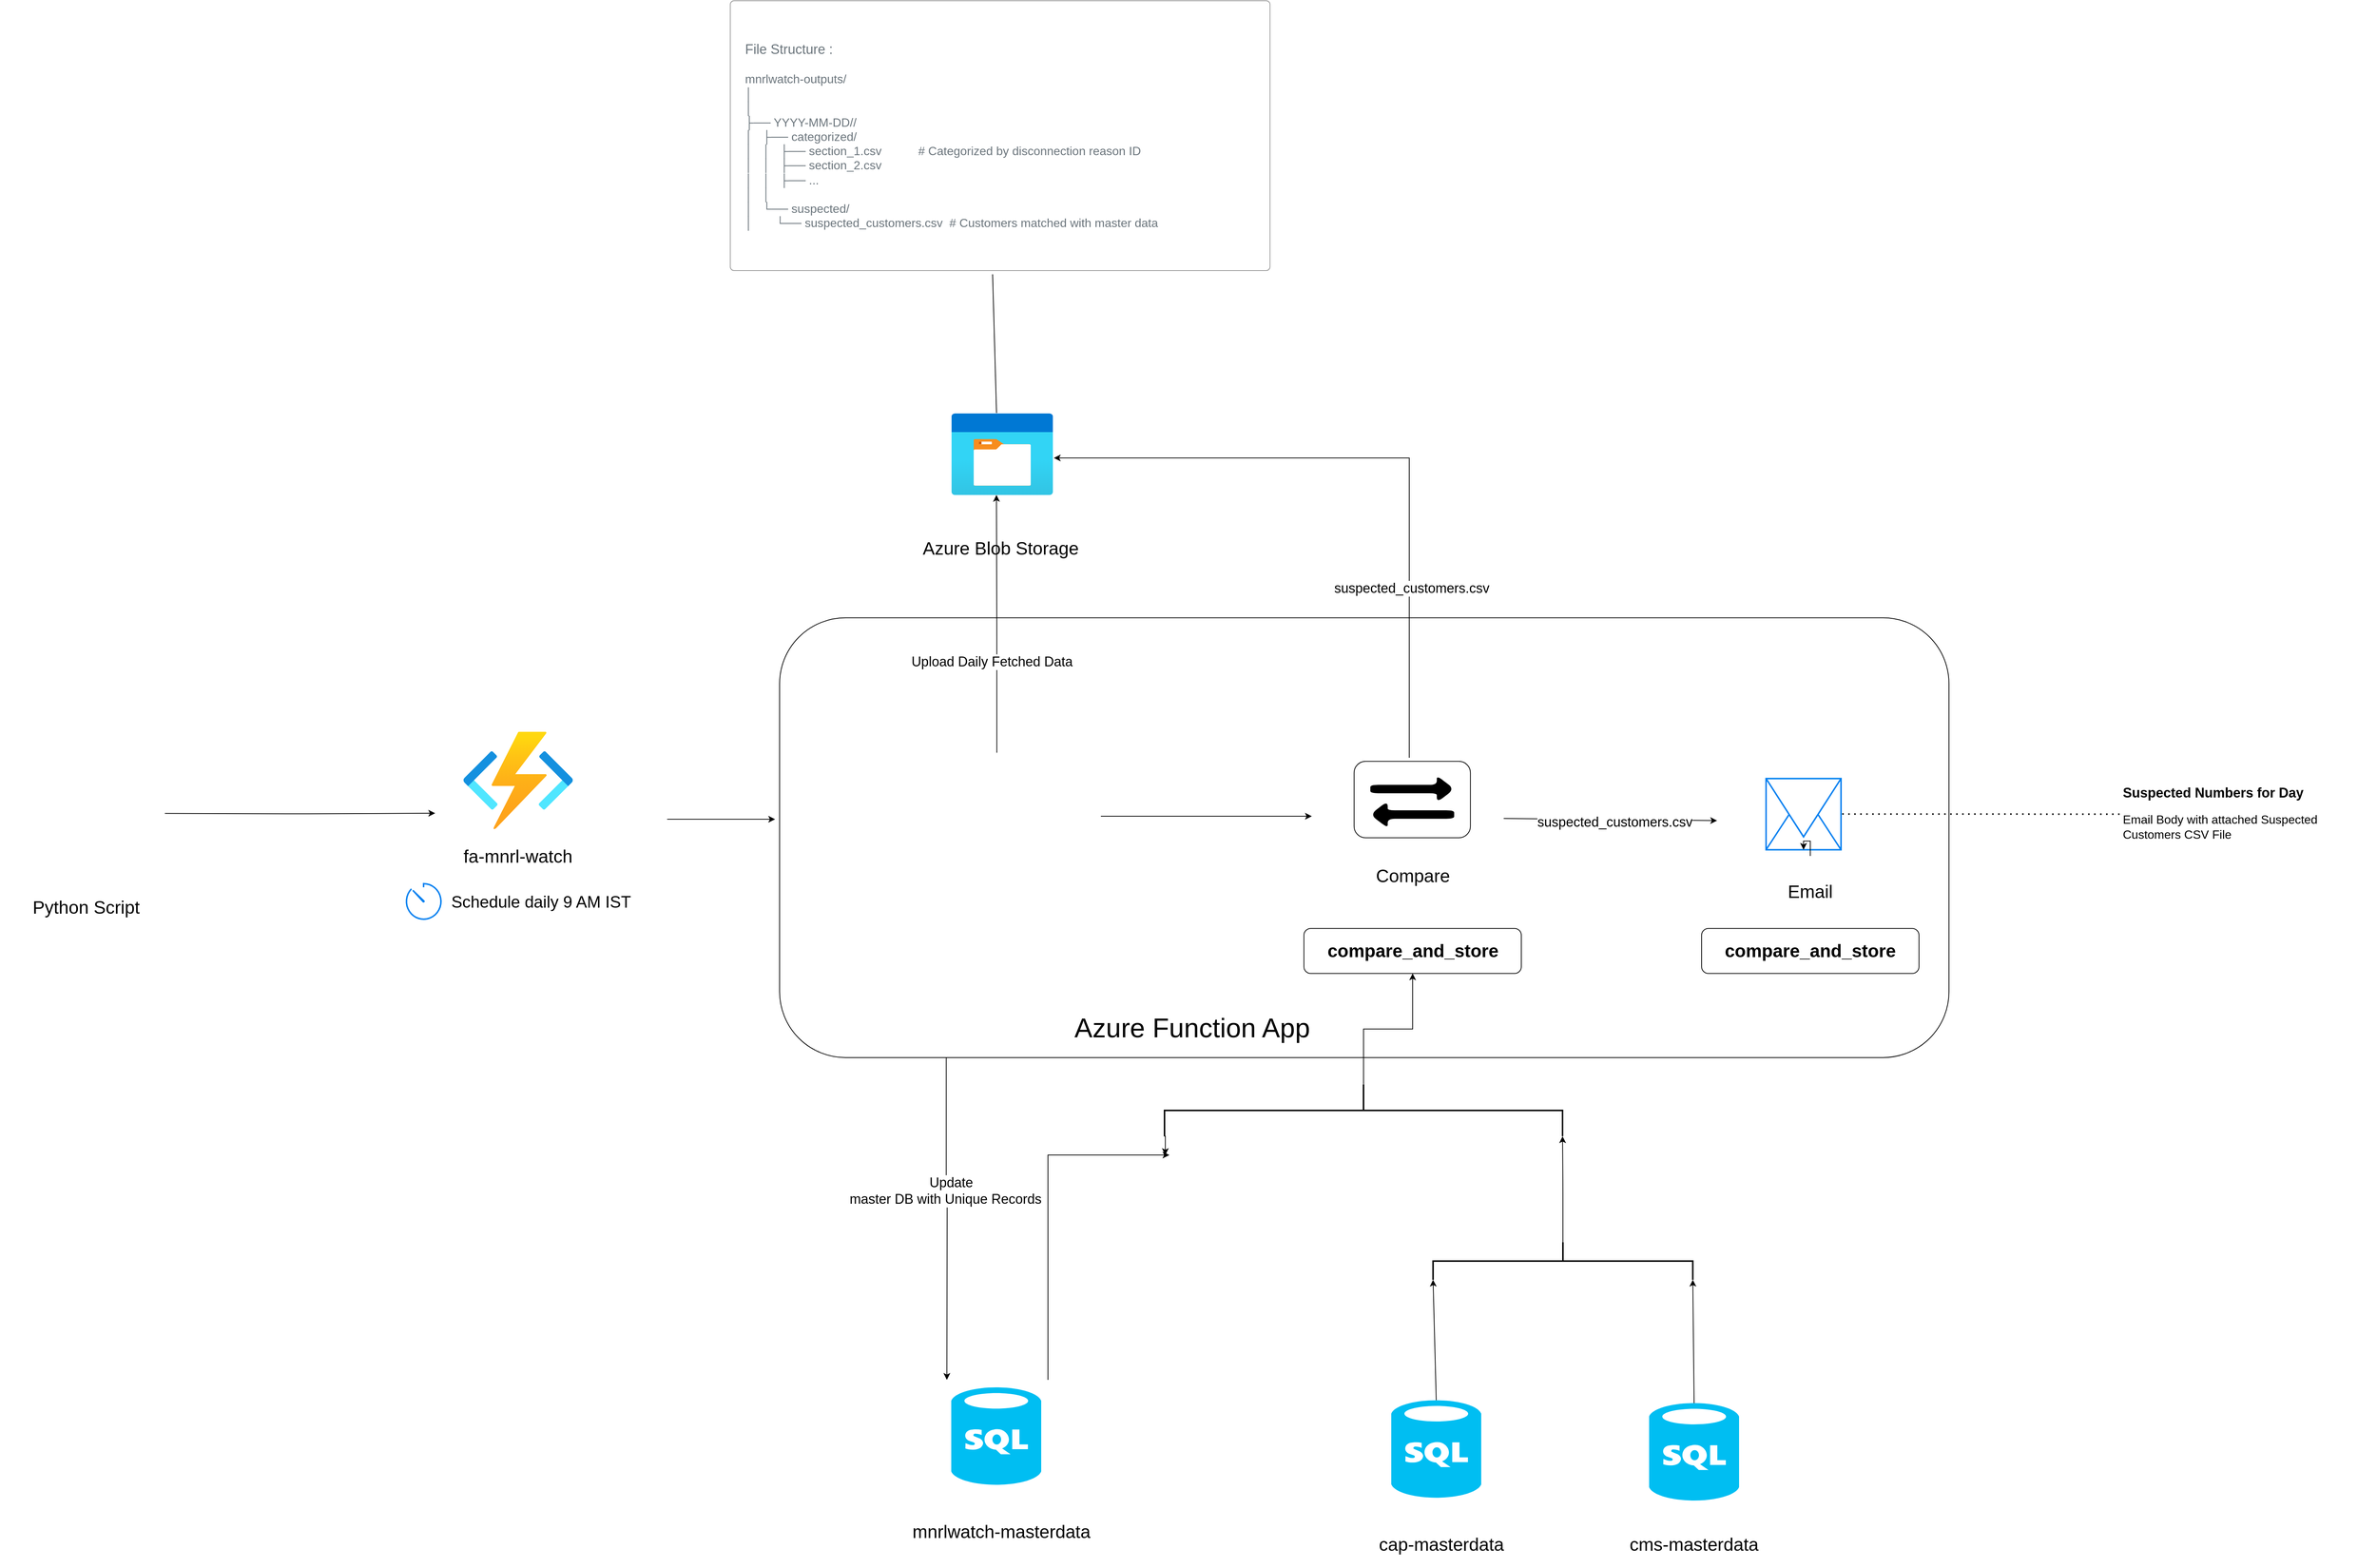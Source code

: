 <mxfile version="28.0.4">
  <diagram name="Page-1" id="LotdtbK56M1U0fD4xoZM">
    <mxGraphModel dx="3096" dy="3620" grid="1" gridSize="10" guides="1" tooltips="1" connect="1" arrows="1" fold="1" page="1" pageScale="1" pageWidth="850" pageHeight="1100" math="0" shadow="0">
      <root>
        <mxCell id="0" />
        <mxCell id="1" parent="0" />
        <mxCell id="mIL93Vf3M8vq30EBRDWd-26" value="" style="group;rounded=1;" parent="1" vertex="1" connectable="0">
          <mxGeometry x="1670" y="368.2" width="252" height="212.8" as="geometry" />
        </mxCell>
        <mxCell id="A0rfGZy11yUYFwmw5L6u-42" value="" style="strokeWidth=2;html=1;shape=mxgraph.flowchart.annotation_2;align=left;labelPosition=right;pointerEvents=1;rotation=90;rounded=1;" parent="mIL93Vf3M8vq30EBRDWd-26" vertex="1">
          <mxGeometry x="100" y="-150" width="50" height="346.5" as="geometry" />
        </mxCell>
        <mxCell id="mIL93Vf3M8vq30EBRDWd-27" value="" style="group;rounded=1;" parent="1" vertex="1" connectable="0">
          <mxGeometry x="1507" y="587.2" width="252" height="212.8" as="geometry" />
        </mxCell>
        <mxCell id="mIL93Vf3M8vq30EBRDWd-28" value="" style="verticalLabelPosition=bottom;html=1;verticalAlign=top;align=center;strokeColor=none;fillColor=#00BEF2;shape=mxgraph.azure.sql_database;rounded=1;" parent="mIL93Vf3M8vq30EBRDWd-27" vertex="1">
          <mxGeometry x="59" y="-10" width="120" height="130" as="geometry" />
        </mxCell>
        <mxCell id="mIL93Vf3M8vq30EBRDWd-29" value="&lt;span style=&quot;font-size: 24px;&quot;&gt;cap-masterdata&lt;/span&gt;" style="text;html=1;align=center;verticalAlign=middle;whiteSpace=wrap;rounded=1;" parent="mIL93Vf3M8vq30EBRDWd-27" vertex="1">
          <mxGeometry y="152.8" width="252" height="60" as="geometry" />
        </mxCell>
        <mxCell id="A0rfGZy11yUYFwmw5L6u-1" value="" style="group;rounded=1;" parent="1" vertex="1" connectable="0">
          <mxGeometry x="-290" y="-292.25" width="230" height="240.0" as="geometry" />
        </mxCell>
        <mxCell id="mIL93Vf3M8vq30EBRDWd-34" value="" style="group;rounded=1;" parent="A0rfGZy11yUYFwmw5L6u-1" vertex="1" connectable="0">
          <mxGeometry width="230" height="193.548" as="geometry" />
        </mxCell>
        <mxCell id="mIL93Vf3M8vq30EBRDWd-6" value="" style="shape=image;html=1;verticalAlign=top;verticalLabelPosition=bottom;labelBackgroundColor=#ffffff;imageAspect=0;aspect=fixed;image=https://cdn0.iconfinder.com/data/icons/long-shadow-web-icons/512/python-128.png;rounded=1;" parent="mIL93Vf3M8vq30EBRDWd-34" vertex="1">
          <mxGeometry x="50.483" y="19.998" width="129.032" height="129.032" as="geometry" />
        </mxCell>
        <mxCell id="mIL93Vf3M8vq30EBRDWd-32" value="&lt;font style=&quot;font-size: 24px;&quot;&gt;Python Script&lt;/font&gt;" style="text;html=1;align=center;verticalAlign=middle;whiteSpace=wrap;rounded=1;" parent="A0rfGZy11yUYFwmw5L6u-1" vertex="1">
          <mxGeometry y="183.548" width="230" height="56.452" as="geometry" />
        </mxCell>
        <mxCell id="A0rfGZy11yUYFwmw5L6u-4" value="" style="group;rounded=1;" parent="1" vertex="1" connectable="0">
          <mxGeometry x="898.63" y="-286.75" width="1411.37" height="406.75" as="geometry" />
        </mxCell>
        <mxCell id="mIL93Vf3M8vq30EBRDWd-19" value="" style="aspect=fixed;html=1;dashed=0;whitespace=wrap;verticalLabelPosition=bottom;verticalAlign=top;fillColor=#2875E2;strokeColor=#ffffff;points=[[0.005,0.63,0],[0.1,0.2,0],[0.9,0.2,0],[0.5,0,0],[0.995,0.63,0],[0.72,0.99,0],[0.5,1,0],[0.28,0.99,0]];shape=mxgraph.kubernetes.icon2;kubernetesLabel=1;prIcon=api;rounded=1;" parent="A0rfGZy11yUYFwmw5L6u-4" vertex="1">
          <mxGeometry x="71.93" width="138.53" height="133" as="geometry" />
        </mxCell>
        <mxCell id="mIL93Vf3M8vq30EBRDWd-20" value="&lt;font style=&quot;font-size: 24px;&quot;&gt;MNRL GOV API&lt;/font&gt;" style="text;html=1;align=center;verticalAlign=middle;whiteSpace=wrap;rounded=1;" parent="A0rfGZy11yUYFwmw5L6u-4" vertex="1">
          <mxGeometry y="46.75" width="280" height="224" as="geometry" />
        </mxCell>
        <mxCell id="65zSUhwhdI0BgLda2XyE-30" style="edgeStyle=orthogonalEdgeStyle;rounded=0;orthogonalLoop=1;jettySize=auto;html=1;exitX=0.25;exitY=1;exitDx=0;exitDy=0;" parent="A0rfGZy11yUYFwmw5L6u-4" source="65zSUhwhdI0BgLda2XyE-1" edge="1">
          <mxGeometry relative="1" as="geometry">
            <mxPoint x="74.513" y="836.75" as="targetPoint" />
          </mxGeometry>
        </mxCell>
        <mxCell id="65zSUhwhdI0BgLda2XyE-34" value="&lt;font style=&quot;font-size: 18px;&quot;&gt;&amp;nbsp;Update&lt;br style=&quot;&quot;&gt;master DB with Unique Records&amp;nbsp;&amp;nbsp;&lt;/font&gt;" style="edgeLabel;html=1;align=center;verticalAlign=middle;resizable=0;points=[];" parent="65zSUhwhdI0BgLda2XyE-30" vertex="1" connectable="0">
          <mxGeometry x="0.061" y="2" relative="1" as="geometry">
            <mxPoint as="offset" />
          </mxGeometry>
        </mxCell>
        <mxCell id="65zSUhwhdI0BgLda2XyE-1" value="&lt;font style=&quot;font-size: 24px;&quot;&gt;&lt;b&gt;fetch_and_append&lt;/b&gt;&lt;/font&gt;" style="rounded=1;whiteSpace=wrap;html=1;" parent="A0rfGZy11yUYFwmw5L6u-4" vertex="1">
          <mxGeometry x="1.2" y="240" width="290" height="60" as="geometry" />
        </mxCell>
        <mxCell id="qwGAWuC8RizYIpr113MT-21" value="" style="rounded=1;whiteSpace=wrap;html=1;fillColor=light-dark(#FFFFFF,transparent);" vertex="1" parent="A0rfGZy11yUYFwmw5L6u-4">
          <mxGeometry x="-148.63" y="-180" width="1560" height="586.75" as="geometry" />
        </mxCell>
        <mxCell id="A0rfGZy11yUYFwmw5L6u-5" value="" style="group;rounded=1;" parent="1" vertex="1" connectable="0">
          <mxGeometry x="872" y="-740" width="350" height="230.0" as="geometry" />
        </mxCell>
        <mxCell id="mIL93Vf3M8vq30EBRDWd-46" value="" style="image;aspect=fixed;html=1;points=[];align=center;fontSize=12;image=img/lib/azure2/general/Storage_Container.svg;rounded=1;" parent="A0rfGZy11yUYFwmw5L6u-5" vertex="1">
          <mxGeometry x="107.31" width="135.38" height="110" as="geometry" />
        </mxCell>
        <mxCell id="mIL93Vf3M8vq30EBRDWd-47" value="&lt;font style=&quot;font-size: 24px;&quot;&gt;Azure Blob Storage&lt;/font&gt;" style="text;html=1;align=center;verticalAlign=middle;whiteSpace=wrap;rounded=1;" parent="A0rfGZy11yUYFwmw5L6u-5" vertex="1">
          <mxGeometry x="-2" y="140.001" width="350" height="81.429" as="geometry" />
        </mxCell>
        <mxCell id="A0rfGZy11yUYFwmw5L6u-9" value="" style="group;rounded=1;" parent="1" vertex="1" connectable="0">
          <mxGeometry x="1429" y="-275.25" width="330" height="283" as="geometry" />
        </mxCell>
        <mxCell id="A0rfGZy11yUYFwmw5L6u-12" value="" style="group;rounded=1;" parent="A0rfGZy11yUYFwmw5L6u-9" vertex="1" connectable="0">
          <mxGeometry width="330" height="283" as="geometry" />
        </mxCell>
        <mxCell id="mIL93Vf3M8vq30EBRDWd-40" value="" style="rounded=1;whiteSpace=wrap;html=1;fillColor=light-dark(#FFFFFF,transparent);" parent="A0rfGZy11yUYFwmw5L6u-12" vertex="1">
          <mxGeometry x="87.421" width="155.159" height="102.0" as="geometry" />
        </mxCell>
        <mxCell id="mIL93Vf3M8vq30EBRDWd-42" value="&lt;font style=&quot;font-size: 24px;&quot;&gt;Compare&lt;/font&gt;" style="text;html=1;align=center;verticalAlign=middle;whiteSpace=wrap;rounded=1;container=0;" parent="A0rfGZy11yUYFwmw5L6u-12" vertex="1">
          <mxGeometry x="0.5" y="113.0" width="330" height="80" as="geometry" />
        </mxCell>
        <mxCell id="mIL93Vf3M8vq30EBRDWd-39" value="" style="shape=singleArrow;whiteSpace=wrap;html=1;fillColor=light-dark(#000000,#FFFFFF);rounded=1;" parent="A0rfGZy11yUYFwmw5L6u-12" vertex="1">
          <mxGeometry x="109.586" y="19.997" width="110.828" height="34" as="geometry" />
        </mxCell>
        <mxCell id="mIL93Vf3M8vq30EBRDWd-38" value="" style="shape=singleArrow;direction=west;whiteSpace=wrap;html=1;fillColor=light-dark(#000000,#FFFFFF);rounded=1;" parent="A0rfGZy11yUYFwmw5L6u-12" vertex="1">
          <mxGeometry x="109.586" y="54" width="110.828" height="34" as="geometry" />
        </mxCell>
        <mxCell id="65zSUhwhdI0BgLda2XyE-16" value="&lt;span style=&quot;font-size: 24px;&quot;&gt;&lt;b&gt;compare_and_store&lt;/b&gt;&lt;/span&gt;" style="rounded=1;whiteSpace=wrap;html=1;" parent="A0rfGZy11yUYFwmw5L6u-12" vertex="1">
          <mxGeometry x="20.5" y="223" width="290" height="60" as="geometry" />
        </mxCell>
        <mxCell id="A0rfGZy11yUYFwmw5L6u-13" value="&lt;font style=&quot;font-size: 18px;&quot;&gt;File Structure :&amp;nbsp;&lt;/font&gt;&lt;div&gt;&lt;font size=&quot;3&quot; style=&quot;&quot;&gt;&lt;div style=&quot;&quot;&gt;&lt;br&gt;&lt;div style=&quot;&quot;&gt;mnrlwatch-outputs/&lt;/div&gt;&lt;div style=&quot;&quot;&gt;│&lt;/div&gt;&lt;div style=&quot;&quot;&gt;│&lt;/div&gt;&lt;div style=&quot;&quot;&gt;├── YYYY-MM-DD//&lt;/div&gt;&lt;div style=&quot;&quot;&gt;│&amp;nbsp; &amp;nbsp;├── categorized/&lt;/div&gt;&lt;div style=&quot;&quot;&gt;│&amp;nbsp; &amp;nbsp;│&amp;nbsp; &amp;nbsp;├── section_1.csv&amp;nbsp; &amp;nbsp; &amp;nbsp; &amp;nbsp; &amp;nbsp; &amp;nbsp;# Categorized by disconnection reason ID&lt;/div&gt;&lt;div style=&quot;&quot;&gt;│&amp;nbsp; &amp;nbsp;│&amp;nbsp; &amp;nbsp;├── section_2.csv&lt;/div&gt;&lt;div style=&quot;&quot;&gt;│&amp;nbsp; &amp;nbsp;│&amp;nbsp; &amp;nbsp;├── ...&lt;/div&gt;&lt;div style=&quot;&quot;&gt;│&amp;nbsp; &amp;nbsp;│&lt;/div&gt;&lt;div style=&quot;&quot;&gt;│&amp;nbsp; &amp;nbsp;└── suspected/&lt;/div&gt;&lt;div style=&quot;&quot;&gt;│&amp;nbsp; &amp;nbsp; &amp;nbsp; &amp;nbsp;└── suspected_customers.csv&amp;nbsp; # Customers matched with master data&lt;/div&gt;&lt;/div&gt;&lt;/font&gt;&lt;/div&gt;" style="html=1;shadow=0;dashed=0;shape=mxgraph.bootstrap.rrect;rSize=5;strokeColor=#999999;strokeWidth=1;fillColor=#FFFFFF;fontColor=#6C767D;whiteSpace=wrap;align=left;verticalAlign=middle;spacingLeft=10;fontSize=14;spacing=10;rounded=1;" parent="1" vertex="1">
          <mxGeometry x="684.23" y="-1290" width="720" height="360" as="geometry" />
        </mxCell>
        <mxCell id="A0rfGZy11yUYFwmw5L6u-24" style="edgeStyle=orthogonalEdgeStyle;rounded=1;orthogonalLoop=1;jettySize=auto;html=1;exitX=1;exitY=0.5;exitDx=0;exitDy=0;" parent="1" edge="1">
          <mxGeometry relative="1" as="geometry">
            <mxPoint x="290.48" y="-206" as="targetPoint" />
            <mxPoint x="-70.004" y="-205.736" as="sourcePoint" />
          </mxGeometry>
        </mxCell>
        <mxCell id="A0rfGZy11yUYFwmw5L6u-31" value="" style="endArrow=none;html=1;rounded=1;entryX=0.486;entryY=1.014;entryDx=0;entryDy=0;entryPerimeter=0;exitX=0.444;exitY=0;exitDx=0;exitDy=0;exitPerimeter=0;" parent="1" source="mIL93Vf3M8vq30EBRDWd-46" target="A0rfGZy11yUYFwmw5L6u-13" edge="1">
          <mxGeometry width="50" height="50" relative="1" as="geometry">
            <mxPoint x="1650" y="-770" as="sourcePoint" />
            <mxPoint x="1400" y="-740" as="targetPoint" />
          </mxGeometry>
        </mxCell>
        <mxCell id="A0rfGZy11yUYFwmw5L6u-43" style="edgeStyle=orthogonalEdgeStyle;rounded=1;orthogonalLoop=1;jettySize=auto;html=1;exitX=0;exitY=0.5;exitDx=0;exitDy=0;exitPerimeter=0;entryX=1;entryY=0;entryDx=0;entryDy=0;entryPerimeter=0;" parent="1" source="A0rfGZy11yUYFwmw5L6u-42" target="65zSUhwhdI0BgLda2XyE-24" edge="1">
          <mxGeometry relative="1" as="geometry">
            <mxPoint x="1600" y="130" as="targetPoint" />
          </mxGeometry>
        </mxCell>
        <mxCell id="A0rfGZy11yUYFwmw5L6u-51" value="" style="group;rounded=1;" parent="1" vertex="1" connectable="0">
          <mxGeometry x="1930" y="-252.25" width="350" height="200" as="geometry" />
        </mxCell>
        <mxCell id="A0rfGZy11yUYFwmw5L6u-49" value="" style="html=1;verticalLabelPosition=bottom;align=center;labelBackgroundColor=#ffffff;verticalAlign=top;strokeWidth=2;strokeColor=#0080F0;shadow=0;dashed=0;shape=mxgraph.ios7.icons.mail;rounded=1;" parent="A0rfGZy11yUYFwmw5L6u-51" vertex="1">
          <mxGeometry x="136" width="100" height="94.996" as="geometry" />
        </mxCell>
        <mxCell id="qwGAWuC8RizYIpr113MT-12" value="" style="edgeStyle=orthogonalEdgeStyle;rounded=0;orthogonalLoop=1;jettySize=auto;html=1;" edge="1" parent="A0rfGZy11yUYFwmw5L6u-51" source="A0rfGZy11yUYFwmw5L6u-50" target="A0rfGZy11yUYFwmw5L6u-49">
          <mxGeometry relative="1" as="geometry" />
        </mxCell>
        <mxCell id="A0rfGZy11yUYFwmw5L6u-50" value="&lt;font style=&quot;font-size: 24px;&quot;&gt;Email&lt;/font&gt;" style="text;html=1;align=center;verticalAlign=middle;whiteSpace=wrap;rounded=1;" parent="A0rfGZy11yUYFwmw5L6u-51" vertex="1">
          <mxGeometry x="20" y="103.308" width="350.0" height="96.692" as="geometry" />
        </mxCell>
        <mxCell id="A0rfGZy11yUYFwmw5L6u-58" value="&lt;h2&gt;&lt;span style=&quot;font-family:&amp;quot;Arial&amp;quot;,sans-serif;mso-fareast-font-family:&amp;quot;Times New Roman&amp;quot;&quot;&gt;&lt;font style=&quot;font-size: 18px;&quot;&gt;Suspected Numbers for Day&lt;/font&gt;&lt;/span&gt;&lt;/h2&gt;&lt;p&gt;&lt;font size=&quot;3&quot;&gt;Email Body with attached Suspected Customers CSV File&amp;nbsp;&lt;/font&gt;&lt;/p&gt;" style="text;html=1;whiteSpace=wrap;overflow=hidden;rounded=0;" parent="1" vertex="1">
          <mxGeometry x="2540" y="-265.5" width="340" height="121.5" as="geometry" />
        </mxCell>
        <mxCell id="A0rfGZy11yUYFwmw5L6u-59" value="" style="endArrow=none;dashed=1;html=1;dashPattern=1 3;strokeWidth=2;rounded=1;exitX=1.016;exitY=0.498;exitDx=0;exitDy=0;exitPerimeter=0;entryX=0;entryY=0.5;entryDx=0;entryDy=0;" parent="1" source="A0rfGZy11yUYFwmw5L6u-49" target="A0rfGZy11yUYFwmw5L6u-58" edge="1">
          <mxGeometry width="50" height="50" relative="1" as="geometry">
            <mxPoint x="2500" y="-10" as="sourcePoint" />
            <mxPoint x="2550" y="-60" as="targetPoint" />
          </mxGeometry>
        </mxCell>
        <mxCell id="A0rfGZy11yUYFwmw5L6u-62" value="" style="group" parent="1" vertex="1" connectable="0">
          <mxGeometry x="220" y="-340" width="360" height="360" as="geometry" />
        </mxCell>
        <mxCell id="A0rfGZy11yUYFwmw5L6u-3" value="" style="group;rounded=1;" parent="A0rfGZy11yUYFwmw5L6u-62" vertex="1" connectable="0">
          <mxGeometry x="10" y="25.25" width="360" height="360" as="geometry" />
        </mxCell>
        <mxCell id="mIL93Vf3M8vq30EBRDWd-17" value="&lt;font style=&quot;font-size: 24px;&quot;&gt;fa-mnrl-watch&lt;/font&gt;" style="text;html=1;align=center;verticalAlign=middle;whiteSpace=wrap;rounded=1;" parent="A0rfGZy11yUYFwmw5L6u-3" vertex="1">
          <mxGeometry y="130" width="342.38" height="72.63" as="geometry" />
        </mxCell>
        <mxCell id="A0rfGZy11yUYFwmw5L6u-2" value="" style="image;aspect=fixed;html=1;points=[];align=center;fontSize=12;image=img/lib/azure2/iot/Function_Apps.svg;rounded=1;" parent="A0rfGZy11yUYFwmw5L6u-3" vertex="1">
          <mxGeometry x="97.52" width="147.34" height="130" as="geometry" />
        </mxCell>
        <mxCell id="A0rfGZy11yUYFwmw5L6u-61" value="" style="group" parent="A0rfGZy11yUYFwmw5L6u-3" vertex="1" connectable="0">
          <mxGeometry x="20" y="202.63" width="340" height="50" as="geometry" />
        </mxCell>
        <mxCell id="A0rfGZy11yUYFwmw5L6u-54" value="&lt;font style=&quot;font-size: 22px;&quot;&gt;Schedule daily 9 AM IST&amp;nbsp;&lt;/font&gt;" style="text;html=1;align=center;verticalAlign=middle;whiteSpace=wrap;rounded=1;" parent="A0rfGZy11yUYFwmw5L6u-61" vertex="1">
          <mxGeometry x="30" y="10" width="310" height="30" as="geometry" />
        </mxCell>
        <mxCell id="A0rfGZy11yUYFwmw5L6u-60" value="" style="html=1;verticalLabelPosition=bottom;align=center;labelBackgroundColor=#ffffff;verticalAlign=top;strokeWidth=2;strokeColor=#0080F0;shadow=0;dashed=0;shape=mxgraph.ios7.icons.gauge;rounded=1;" parent="A0rfGZy11yUYFwmw5L6u-61" vertex="1">
          <mxGeometry width="50" height="50" as="geometry" />
        </mxCell>
        <mxCell id="65zSUhwhdI0BgLda2XyE-3" value="" style="group;rounded=1;" parent="1" vertex="1" connectable="0">
          <mxGeometry x="920" y="570" width="252" height="212.8" as="geometry" />
        </mxCell>
        <mxCell id="65zSUhwhdI0BgLda2XyE-4" value="" style="verticalLabelPosition=bottom;html=1;verticalAlign=top;align=center;strokeColor=none;fillColor=#00BEF2;shape=mxgraph.azure.sql_database;rounded=1;" parent="65zSUhwhdI0BgLda2XyE-3" vertex="1">
          <mxGeometry x="59" y="-10" width="120" height="130" as="geometry" />
        </mxCell>
        <mxCell id="65zSUhwhdI0BgLda2XyE-5" value="&lt;span style=&quot;font-size: 24px;&quot;&gt;mnrlwatch-masterdata&lt;/span&gt;" style="text;html=1;align=center;verticalAlign=middle;whiteSpace=wrap;rounded=1;" parent="65zSUhwhdI0BgLda2XyE-3" vertex="1">
          <mxGeometry y="152.8" width="252" height="60" as="geometry" />
        </mxCell>
        <mxCell id="65zSUhwhdI0BgLda2XyE-8" style="edgeStyle=orthogonalEdgeStyle;rounded=0;orthogonalLoop=1;jettySize=auto;html=1;exitX=0.5;exitY=0;exitDx=0;exitDy=0;exitPerimeter=0;entryX=0.443;entryY=0.994;entryDx=0;entryDy=0;entryPerimeter=0;" parent="1" source="mIL93Vf3M8vq30EBRDWd-19" edge="1" target="mIL93Vf3M8vq30EBRDWd-46">
          <mxGeometry relative="1" as="geometry">
            <mxPoint x="1304.06" y="-474.79" as="sourcePoint" />
            <mxPoint x="1040" y="-610" as="targetPoint" />
          </mxGeometry>
        </mxCell>
        <mxCell id="65zSUhwhdI0BgLda2XyE-41" value="&lt;font style=&quot;font-size: 18px;&quot;&gt;Upload Daily Fetched Data&lt;/font&gt;" style="edgeLabel;html=1;align=center;verticalAlign=middle;resizable=0;points=[];" parent="65zSUhwhdI0BgLda2XyE-8" vertex="1" connectable="0">
          <mxGeometry x="-0.283" y="7" relative="1" as="geometry">
            <mxPoint y="2" as="offset" />
          </mxGeometry>
        </mxCell>
        <mxCell id="65zSUhwhdI0BgLda2XyE-25" style="edgeStyle=orthogonalEdgeStyle;rounded=0;orthogonalLoop=1;jettySize=auto;html=1;exitX=0;exitY=0.5;exitDx=0;exitDy=0;exitPerimeter=0;entryX=0.5;entryY=1;entryDx=0;entryDy=0;" parent="1" source="65zSUhwhdI0BgLda2XyE-24" target="65zSUhwhdI0BgLda2XyE-16" edge="1">
          <mxGeometry relative="1" as="geometry" />
        </mxCell>
        <mxCell id="qwGAWuC8RizYIpr113MT-2" style="edgeStyle=orthogonalEdgeStyle;rounded=0;orthogonalLoop=1;jettySize=auto;html=1;exitX=1;exitY=1;exitDx=0;exitDy=0;exitPerimeter=0;" edge="1" parent="1" source="65zSUhwhdI0BgLda2XyE-24">
          <mxGeometry relative="1" as="geometry">
            <mxPoint x="1264.571" y="250" as="targetPoint" />
          </mxGeometry>
        </mxCell>
        <mxCell id="65zSUhwhdI0BgLda2XyE-24" value="" style="strokeWidth=2;html=1;shape=mxgraph.flowchart.annotation_2;align=left;labelPosition=right;pointerEvents=1;rotation=90;rounded=1;" parent="1" vertex="1">
          <mxGeometry x="1494.5" y="-75" width="69" height="531" as="geometry" />
        </mxCell>
        <mxCell id="mIL93Vf3M8vq30EBRDWd-23" value="" style="verticalLabelPosition=bottom;html=1;verticalAlign=top;align=center;strokeColor=none;fillColor=#00BEF2;shape=mxgraph.azure.sql_database;rounded=1;" parent="1" vertex="1">
          <mxGeometry x="1910" y="581" width="120" height="130" as="geometry" />
        </mxCell>
        <mxCell id="mIL93Vf3M8vq30EBRDWd-24" value="&lt;span style=&quot;font-size: 24px;&quot;&gt;cms-masterdata&lt;/span&gt;" style="text;html=1;align=center;verticalAlign=middle;whiteSpace=wrap;rounded=1;" parent="1" vertex="1">
          <mxGeometry x="1844" y="740" width="252" height="60" as="geometry" />
        </mxCell>
        <mxCell id="65zSUhwhdI0BgLda2XyE-32" value="" style="endArrow=classic;html=1;rounded=0;" parent="1" edge="1">
          <mxGeometry width="50" height="50" relative="1" as="geometry">
            <mxPoint x="1108" y="550" as="sourcePoint" />
            <mxPoint x="1270" y="250" as="targetPoint" />
            <Array as="points">
              <mxPoint x="1108" y="250" />
            </Array>
          </mxGeometry>
        </mxCell>
        <mxCell id="65zSUhwhdI0BgLda2XyE-35" value="" style="endArrow=classic;html=1;rounded=0;exitX=0.5;exitY=0;exitDx=0;exitDy=0;exitPerimeter=0;entryX=1;entryY=1;entryDx=0;entryDy=0;entryPerimeter=0;" parent="1" source="mIL93Vf3M8vq30EBRDWd-28" target="A0rfGZy11yUYFwmw5L6u-42" edge="1">
          <mxGeometry width="50" height="50" relative="1" as="geometry">
            <mxPoint x="1390" y="-120" as="sourcePoint" />
            <mxPoint x="1440" y="-170" as="targetPoint" />
          </mxGeometry>
        </mxCell>
        <mxCell id="65zSUhwhdI0BgLda2XyE-36" value="" style="endArrow=classic;html=1;rounded=0;entryX=1;entryY=0;entryDx=0;entryDy=0;entryPerimeter=0;exitX=0.5;exitY=0;exitDx=0;exitDy=0;exitPerimeter=0;" parent="1" target="A0rfGZy11yUYFwmw5L6u-42" edge="1" source="mIL93Vf3M8vq30EBRDWd-23">
          <mxGeometry width="50" height="50" relative="1" as="geometry">
            <mxPoint x="1942" y="600" as="sourcePoint" />
            <mxPoint x="1941" y="450" as="targetPoint" />
          </mxGeometry>
        </mxCell>
        <mxCell id="65zSUhwhdI0BgLda2XyE-37" value="" style="endArrow=classic;html=1;rounded=0;entryX=1.009;entryY=0.545;entryDx=0;entryDy=0;entryPerimeter=0;" parent="1" target="mIL93Vf3M8vq30EBRDWd-46" edge="1">
          <mxGeometry width="50" height="50" relative="1" as="geometry">
            <mxPoint x="1590" y="-280" as="sourcePoint" />
            <mxPoint x="1440" y="-460" as="targetPoint" />
            <Array as="points">
              <mxPoint x="1590" y="-680" />
            </Array>
          </mxGeometry>
        </mxCell>
        <mxCell id="65zSUhwhdI0BgLda2XyE-38" value="&lt;span style=&quot;color: rgba(0, 0, 0, 0); font-family: monospace; font-size: 0px; text-align: start; background-color: rgb(27, 29, 30);&quot;&gt;%3CmxGraphModel%3E%3Croot%3E%3CmxCell%20id%3D%220%22%2F%3E%3CmxCell%20id%3D%221%22%20parent%3D%220%22%2F%3E%3CmxCell%20id%3D%222%22%20value%3D%22%26lt%3Bspan%20style%3D%26quot%3Bfont-size%3A%2018px%3B%26quot%3B%26gt%3Bsuspected_customers.csv%26lt%3B%2Fspan%26gt%3B%22%20style%3D%22edgeLabel%3Bhtml%3D1%3Balign%3Dcenter%3BverticalAlign%3Dmiddle%3Bresizable%3D0%3Bpoints%3D%5B%5D%3Brounded%3D1%3B%22%20vertex%3D%221%22%20connectable%3D%220%22%20parent%3D%221%22%3E%3CmxGeometry%20x%3D%222135.0%22%20y%3D%22-455.286%22%20as%3D%22geometry%22%2F%3E%3C%2FmxCell%3E%3C%2Froot%3E%3C%2FmxGraphModel%3ESus&lt;/span&gt;" style="edgeLabel;html=1;align=center;verticalAlign=middle;resizable=0;points=[];" parent="65zSUhwhdI0BgLda2XyE-37" vertex="1" connectable="0">
          <mxGeometry x="-0.517" y="3" relative="1" as="geometry">
            <mxPoint as="offset" />
          </mxGeometry>
        </mxCell>
        <mxCell id="65zSUhwhdI0BgLda2XyE-39" value="&lt;span style=&quot;color: rgba(0, 0, 0, 0); font-family: monospace; font-size: 0px; text-align: start; background-color: rgb(27, 29, 30);&quot;&gt;%3CmxGraphModel%3E%3Croot%3E%3CmxCell%20id%3D%220%22%2F%3E%3CmxCell%20id%3D%221%22%20parent%3D%220%22%2F%3E%3CmxCell%20id%3D%222%22%20value%3D%22%26lt%3Bspan%20style%3D%26quot%3Bfont-size%3A%2018px%3B%26quot%3B%26gt%3Bsuspected_customers.csv%26lt%3B%2Fspan%26gt%3B%22%20style%3D%22edgeLabel%3Bhtml%3D1%3Balign%3Dcenter%3BverticalAlign%3Dmiddle%3Bresizable%3D0%3Bpoints%3D%5B%5D%3Brounded%3D1%3B%22%20vertex%3D%221%22%20connectable%3D%220%22%20parent%3D%221%22%3E%3CmxGeometry%20x%3D%222135.0%22%20y%3D%22-455.286%22%20as%3D%22geometry%22%2F%3E%3C%2FmxCell%3E%3C%2Froot%3E%3C%2FmxGraphModel%3E&lt;/span&gt;&lt;span style=&quot;color: rgba(0, 0, 0, 0); font-family: monospace; font-size: 0px; text-align: start; background-color: rgb(27, 29, 30);&quot;&gt;%3CmxGraphModel%3E%3Croot%3E%3CmxCell%20id%3D%220%22%2F%3E%3CmxCell%20id%3D%221%22%20parent%3D%220%22%2F%3E%3CmxCell%20id%3D%222%22%20value%3D%22%26lt%3Bspan%20style%3D%26quot%3Bfont-size%3A%2018px%3B%26quot%3B%26gt%3Bsuspected_customers.csv%26lt%3B%2Fspan%26gt%3B%22%20style%3D%22edgeLabel%3Bhtml%3D1%3Balign%3Dcenter%3BverticalAlign%3Dmiddle%3Bresizable%3D0%3Bpoints%3D%5B%5D%3Brounded%3D1%3B%22%20vertex%3D%221%22%20connectable%3D%220%22%20parent%3D%221%22%3E%3CmxGeometry%20x%3D%222135.0%22%20y%3D%22-455.286%22%20as%3D%22geometry%22%2F%3E%3C%2FmxCell%3E%3C%2Froot%3E%3C%2FmxGraphModel%3E&lt;/span&gt;&lt;span style=&quot;color: rgba(0, 0, 0, 0); font-family: monospace; font-size: 0px; text-align: start; background-color: rgb(27, 29, 30);&quot;&gt;%3CmxGraphModel%3E%3Croot%3E%3CmxCell%20id%3D%220%22%2F%3E%3CmxCell%20id%3D%221%22%20parent%3D%220%22%2F%3E%3CmxCell%20id%3D%222%22%20value%3D%22%26lt%3Bspan%20style%3D%26quot%3Bfont-size%3A%2018px%3B%26quot%3B%26gt%3Bsuspected_customers.csv%26lt%3B%2Fspan%26gt%3B%22%20style%3D%22edgeLabel%3Bhtml%3D1%3Balign%3Dcenter%3BverticalAlign%3Dmiddle%3Bresizable%3D0%3Bpoints%3D%5B%5D%3Brounded%3D1%3B%22%20vertex%3D%221%22%20connectable%3D%220%22%20parent%3D%221%22%3E%3CmxGeometry%20x%3D%222135.0%22%20y%3D%22-455.286%22%20as%3D%22geometry%22%2F%3E%3C%2FmxCell%3E%3C%2Froot%3E%3C%2FmxGraphModel%3E&lt;/span&gt;&lt;span style=&quot;color: rgba(0, 0, 0, 0); font-family: monospace; font-size: 0px; text-align: start; background-color: rgb(27, 29, 30);&quot;&gt;%3CmxGraphModel%3E%3Croot%3E%3CmxCell%20id%3D%220%22%2F%3E%3CmxCell%20id%3D%221%22%20parent%3D%220%22%2F%3E%3CmxCell%20id%3D%222%22%20value%3D%22%26lt%3Bspan%20style%3D%26quot%3Bfont-size%3A%2018px%3B%26quot%3B%26gt%3Bsuspected_customers.csv%26lt%3B%2Fspan%26gt%3B%22%20style%3D%22edgeLabel%3Bhtml%3D1%3Balign%3Dcenter%3BverticalAlign%3Dmiddle%3Bresizable%3D0%3Bpoints%3D%5B%5D%3Brounded%3D1%3B%22%20vertex%3D%221%22%20connectable%3D%220%22%20parent%3D%221%22%3E%3CmxGeometry%20x%3D%222135.0%22%20y%3D%22-455.286%22%20as%3D%22geometry%22%2F%3E%3C%2FmxCell%3E%3C%2Froot%3E%3C%2FmxGraphModel%3E&lt;/span&gt;&lt;span style=&quot;color: rgba(0, 0, 0, 0); font-family: monospace; font-size: 0px; text-align: start; background-color: rgb(27, 29, 30);&quot;&gt;%3CmxGraphModel%3E%3Croot%3E%3CmxCell%20id%3D%220%22%2F%3E%3CmxCell%20id%3D%221%22%20parent%3D%220%22%2F%3E%3CmxCell%20id%3D%222%22%20value%3D%22%26lt%3Bspan%20style%3D%26quot%3Bfont-size%3A%2018px%3B%26quot%3B%26gt%3Bsuspected_customers.csv%26lt%3B%2Fspan%26gt%3B%22%20style%3D%22edgeLabel%3Bhtml%3D1%3Balign%3Dcenter%3BverticalAlign%3Dmiddle%3Bresizable%3D0%3Bpoints%3D%5B%5D%3Brounded%3D1%3B%22%20vertex%3D%221%22%20connectable%3D%220%22%20parent%3D%221%22%3E%3CmxGeometry%20x%3D%222135.0%22%20y%3D%22-455.286%22%20as%3D%22geometry%22%2F%3E%3C%2FmxCell%3E%3C%2Froot%3E%3C%2FmxGraphModel%3E&lt;/span&gt;&lt;span style=&quot;color: rgba(0, 0, 0, 0); font-family: monospace; font-size: 0px; text-align: start; background-color: rgb(27, 29, 30);&quot;&gt;%3CmxGraphModel%3E%3Croot%3E%3CmxCell%20id%3D%220%22%2F%3E%3CmxCell%20id%3D%221%22%20parent%3D%220%22%2F%3E%3CmxCell%20id%3D%222%22%20value%3D%22%26lt%3Bspan%20style%3D%26quot%3Bfont-size%3A%2018px%3B%26quot%3B%26gt%3Bsuspected_customers.csv%26lt%3B%2Fspan%26gt%3B%22%20style%3D%22edgeLabel%3Bhtml%3D1%3Balign%3Dcenter%3BverticalAlign%3Dmiddle%3Bresizable%3D0%3Bpoints%3D%5B%5D%3Brounded%3D1%3B%22%20vertex%3D%221%22%20connectable%3D%220%22%20parent%3D%221%22%3E%3CmxGeometry%20x%3D%222135.0%22%20y%3D%22-455.286%22%20as%3D%22geometry%22%2F%3E%3C%2FmxCell%3E%3C%2Froot%3E%3C%2FmxGraphModel%3E&lt;/span&gt;&lt;span style=&quot;color: rgba(0, 0, 0, 0); font-family: monospace; font-size: 0px; text-align: start; background-color: rgb(27, 29, 30);&quot;&gt;%3CmxGraphModel%3E%3Croot%3E%3CmxCell%20id%3D%220%22%2F%3E%3CmxCell%20id%3D%221%22%20parent%3D%220%22%2F%3E%3CmxCell%20id%3D%222%22%20value%3D%22%26lt%3Bspan%20style%3D%26quot%3Bfont-size%3A%2018px%3B%26quot%3B%26gt%3Bsuspected_customers.csv%26lt%3B%2Fspan%26gt%3B%22%20style%3D%22edgeLabel%3Bhtml%3D1%3Balign%3Dcenter%3BverticalAlign%3Dmiddle%3Bresizable%3D0%3Bpoints%3D%5B%5D%3Brounded%3D1%3B%22%20vertex%3D%221%22%20connectable%3D%220%22%20parent%3D%221%22%3E%3CmxGeometry%20x%3D%222135.0%22%20y%3D%22-455.286%22%20as%3D%22geometry%22%2F%3E%3C%2FmxCell%3E%3C%2Froot%3E%3C%2FmxGraphModel%3E&lt;/span&gt;&lt;span style=&quot;color: rgba(0, 0, 0, 0); font-family: monospace; font-size: 0px; text-align: start; background-color: rgb(27, 29, 30);&quot;&gt;%3CmxGraphModel%3E%3Croot%3E%3CmxCell%20id%3D%220%22%2F%3E%3CmxCell%20id%3D%221%22%20parent%3D%220%22%2F%3E%3CmxCell%20id%3D%222%22%20value%3D%22%26lt%3Bspan%20style%3D%26quot%3Bfont-size%3A%2018px%3B%26quot%3B%26gt%3Bsuspected_customers.csv%26lt%3B%2Fspan%26gt%3B%22%20style%3D%22edgeLabel%3Bhtml%3D1%3Balign%3Dcenter%3BverticalAlign%3Dmiddle%3Bresizable%3D0%3Bpoints%3D%5B%5D%3Brounded%3D1%3B%22%20vertex%3D%221%22%20connectable%3D%220%22%20parent%3D%221%22%3E%3CmxGeometry%20x%3D%222135.0%22%20y%3D%22-455.286%22%20as%3D%22geometry%22%2F%3E%3C%2FmxCell%3E%3C%2Froot%3E%3C%2FmxGraphModel%3E&lt;/span&gt;&lt;span style=&quot;color: rgba(0, 0, 0, 0); font-family: monospace; font-size: 0px; text-align: start; background-color: rgb(27, 29, 30);&quot;&gt;%3CmxGraphModel%3E%3Croot%3E%3CmxCell%20id%3D%220%22%2F%3E%3CmxCell%20id%3D%221%22%20parent%3D%220%22%2F%3E%3CmxCell%20id%3D%222%22%20value%3D%22%26lt%3Bspan%20style%3D%26quot%3Bfont-size%3A%2018px%3B%26quot%3B%26gt%3Bsuspected_customers.csv%26lt%3B%2Fspan%26gt%3B%22%20style%3D%22edgeLabel%3Bhtml%3D1%3Balign%3Dcenter%3BverticalAlign%3Dmiddle%3Bresizable%3D0%3Bpoints%3D%5B%5D%3Brounded%3D1%3B%22%20vertex%3D%221%22%20connectable%3D%220%22%20parent%3D%221%22%3E%3CmxGeometry%20x%3D%222135.0%22%20y%3D%22-455.286%22%20as%3D%22geometry%22%2F%3E%3C%2FmxCell%3E%3C%2Froot%3E%3C%2FmxGraphModel%3E&lt;/span&gt;&lt;span style=&quot;color: rgba(0, 0, 0, 0); font-family: monospace; font-size: 0px; text-align: start; background-color: rgb(27, 29, 30);&quot;&gt;%3CmxGraphModel%3E%3Croot%3E%3CmxCell%20id%3D%220%22%2F%3E%3CmxCell%20id%3D%221%22%20parent%3D%220%22%2F%3E%3CmxCell%20id%3D%222%22%20value%3D%22%26lt%3Bspan%20style%3D%26quot%3Bfont-size%3A%2018px%3B%26quot%3B%26gt%3Bsuspected_customers.csv%26lt%3B%2Fspan%26gt%3B%22%20style%3D%22edgeLabel%3Bhtml%3D1%3Balign%3Dcenter%3BverticalAlign%3Dmiddle%3Bresizable%3D0%3Bpoints%3D%5B%5D%3Brounded%3D1%3B%22%20vertex%3D%221%22%20connectable%3D%220%22%20parent%3D%221%22%3E%3CmxGeometry%20x%3D%222135.0%22%20y%3D%22-455.286%22%20as%3D%22geometry%22%2F%3E%3C%2FmxCell%3E%3C%2Froot%3E%3C%2FmxGraphModel%3E&lt;/span&gt;&lt;span style=&quot;color: rgba(0, 0, 0, 0); font-family: monospace; font-size: 0px; text-align: start; background-color: rgb(27, 29, 30);&quot;&gt;%3CmxGraphModel%3E%3Croot%3E%3CmxCell%20id%3D%220%22%2F%3E%3CmxCell%20id%3D%221%22%20parent%3D%220%22%2F%3E%3CmxCell%20id%3D%222%22%20value%3D%22%26lt%3Bspan%20style%3D%26quot%3Bfont-size%3A%2018px%3B%26quot%3B%26gt%3Bsuspected_customers.csv%26lt%3B%2Fspan%26gt%3B%22%20style%3D%22edgeLabel%3Bhtml%3D1%3Balign%3Dcenter%3BverticalAlign%3Dmiddle%3Bresizable%3D0%3Bpoints%3D%5B%5D%3Brounded%3D1%3B%22%20vertex%3D%221%22%20connectable%3D%220%22%20parent%3D%221%22%3E%3CmxGeometry%20x%3D%222135.0%22%20y%3D%22-455.286%22%20as%3D%22geometry%22%2F%3E%3C%2FmxCell%3E%3C%2Froot%3E%3C%2FmxGraphModel%3E&lt;/span&gt;&lt;span style=&quot;color: rgba(0, 0, 0, 0); font-family: monospace; font-size: 0px; text-align: start; background-color: rgb(27, 29, 30);&quot;&gt;%3CmxGraphModel%3E%3Croot%3E%3CmxCell%20id%3D%220%22%2F%3E%3CmxCell%20id%3D%221%22%20parent%3D%220%22%2F%3E%3CmxCell%20id%3D%222%22%20value%3D%22%26lt%3Bspan%20style%3D%26quot%3Bfont-size%3A%2018px%3B%26quot%3B%26gt%3Bsuspected_customers.csv%26lt%3B%2Fspan%26gt%3B%22%20style%3D%22edgeLabel%3Bhtml%3D1%3Balign%3Dcenter%3BverticalAlign%3Dmiddle%3Bresizable%3D0%3Bpoints%3D%5B%5D%3Brounded%3D1%3B%22%20vertex%3D%221%22%20connectable%3D%220%22%20parent%3D%221%22%3E%3CmxGeometry%20x%3D%222135.0%22%20y%3D%22-455.286%22%20as%3D%22geometry%22%2F%3E%3C%2FmxCell%3E%3C%2Froot%3E%3C%2FmxGraphModel%3E&lt;/span&gt;&lt;span style=&quot;color: rgba(0, 0, 0, 0); font-family: monospace; font-size: 0px; text-align: start; background-color: rgb(27, 29, 30);&quot;&gt;%3CmxGraphModel%3E%3Croot%3E%3CmxCell%20id%3D%220%22%2F%3E%3CmxCell%20id%3D%221%22%20parent%3D%220%22%2F%3E%3CmxCell%20id%3D%222%22%20value%3D%22%26lt%3Bspan%20style%3D%26quot%3Bfont-size%3A%2018px%3B%26quot%3B%26gt%3Bsuspected_customers.csv%26lt%3B%2Fspan%26gt%3B%22%20style%3D%22edgeLabel%3Bhtml%3D1%3Balign%3Dcenter%3BverticalAlign%3Dmiddle%3Bresizable%3D0%3Bpoints%3D%5B%5D%3Brounded%3D1%3B%22%20vertex%3D%221%22%20connectable%3D%220%22%20parent%3D%221%22%3E%3CmxGeometry%20x%3D%222135.0%22%20y%3D%22-455.286%22%20as%3D%22geometry%22%2F%3E%3C%2FmxCell%3E%3C%2Froot%3E%3C%2FmxGraphModel%3E&lt;/span&gt;" style="edgeLabel;html=1;align=center;verticalAlign=middle;resizable=0;points=[];" parent="65zSUhwhdI0BgLda2XyE-37" vertex="1" connectable="0">
          <mxGeometry x="-0.517" relative="1" as="geometry">
            <mxPoint as="offset" />
          </mxGeometry>
        </mxCell>
        <mxCell id="65zSUhwhdI0BgLda2XyE-40" value="&lt;font style=&quot;font-size: 18px;&quot;&gt;suspected_customers.csv&lt;/font&gt;" style="edgeLabel;html=1;align=center;verticalAlign=middle;resizable=0;points=[];" parent="65zSUhwhdI0BgLda2XyE-37" vertex="1" connectable="0">
          <mxGeometry x="-0.482" y="-3" relative="1" as="geometry">
            <mxPoint as="offset" />
          </mxGeometry>
        </mxCell>
        <mxCell id="65zSUhwhdI0BgLda2XyE-42" value="&lt;span style=&quot;font-size: 24px;&quot;&gt;&lt;b&gt;compare_and_store&lt;/b&gt;&lt;/span&gt;" style="rounded=1;whiteSpace=wrap;html=1;" parent="1" vertex="1">
          <mxGeometry x="1980" y="-52.25" width="290" height="60" as="geometry" />
        </mxCell>
        <mxCell id="qwGAWuC8RizYIpr113MT-6" value="" style="endArrow=classic;html=1;rounded=0;" edge="1" parent="1">
          <mxGeometry width="50" height="50" relative="1" as="geometry">
            <mxPoint x="600" y="-198" as="sourcePoint" />
            <mxPoint x="744" y="-198" as="targetPoint" />
          </mxGeometry>
        </mxCell>
        <mxCell id="A0rfGZy11yUYFwmw5L6u-66" value="&lt;font style=&quot;font-size: 36px;&quot;&gt;Azure Function App&lt;/font&gt;" style="text;html=1;align=center;verticalAlign=middle;resizable=0;points=[];autosize=1;strokeColor=none;fillColor=none;" parent="1" vertex="1">
          <mxGeometry x="1130" y="50" width="340" height="60" as="geometry" />
        </mxCell>
        <mxCell id="qwGAWuC8RizYIpr113MT-7" value="" style="endArrow=classic;html=1;rounded=0;exitX=1;exitY=0.25;exitDx=0;exitDy=0;" edge="1" parent="1">
          <mxGeometry width="50" height="50" relative="1" as="geometry">
            <mxPoint x="1178.63" y="-202" as="sourcePoint" />
            <mxPoint x="1460" y="-202" as="targetPoint" />
          </mxGeometry>
        </mxCell>
        <mxCell id="qwGAWuC8RizYIpr113MT-8" value="" style="endArrow=classic;html=1;rounded=0;entryX=0.199;entryY=-0.108;entryDx=0;entryDy=0;entryPerimeter=0;" edge="1" parent="1">
          <mxGeometry width="50" height="50" relative="1" as="geometry">
            <mxPoint x="1716" y="-199" as="sourcePoint" />
            <mxPoint x="2000.65" y="-196.135" as="targetPoint" />
          </mxGeometry>
        </mxCell>
        <mxCell id="qwGAWuC8RizYIpr113MT-26" value="&lt;span style=&quot;font-size: 18px;&quot;&gt;suspected_customers.csv&lt;/span&gt;" style="edgeLabel;html=1;align=center;verticalAlign=middle;resizable=0;points=[];" vertex="1" connectable="0" parent="qwGAWuC8RizYIpr113MT-8">
          <mxGeometry x="0.04" y="-3" relative="1" as="geometry">
            <mxPoint as="offset" />
          </mxGeometry>
        </mxCell>
      </root>
    </mxGraphModel>
  </diagram>
</mxfile>

